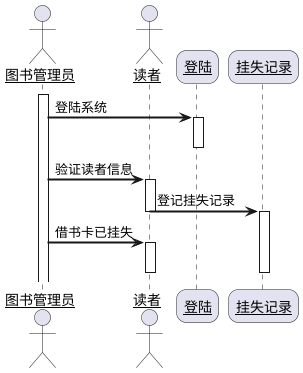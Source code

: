 @startuml
skinparam sequenceArrowThickness 2
skinparam roundcorner 20
skinparam maxmessagesize 60
skinparam sequenceParticipant underline
actor 图书管理员
actor "读者" as a
participant "登陆" as b
participant "挂失记录" as c

activate 图书管理员
图书管理员 -> b: 登陆系统
activate b
deactivate b
图书管理员 -> a: 验证读者信息
activate a
a->c:登记挂失记录
deactivate a
activate c
图书管理员 -> a:借书卡已挂失
activate a
deactivate c
deactivate a

@enduml
